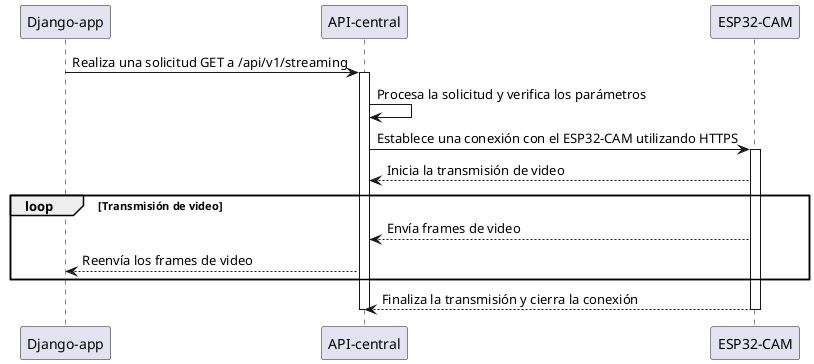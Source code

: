 @startuml
participant "Django-app" as Cliente
participant "API-central" as API_Central
participant "ESP32-CAM" as Camara

Cliente -> API_Central: Realiza una solicitud GET a /api/v1/streaming
activate API_Central
API_Central -> API_Central: Procesa la solicitud y verifica los parámetros
API_Central -> Camara: Establece una conexión con el ESP32-CAM utilizando HTTPS
activate Camara
Camara --> API_Central: Inicia la transmisión de video
loop Transmisión de video
    Camara --> API_Central: Envía frames de video
    API_Central --> Cliente: Reenvía los frames de video
end
Camara --> API_Central: Finaliza la transmisión y cierra la conexión

deactivate Camara
deactivate API_Central
@enduml
